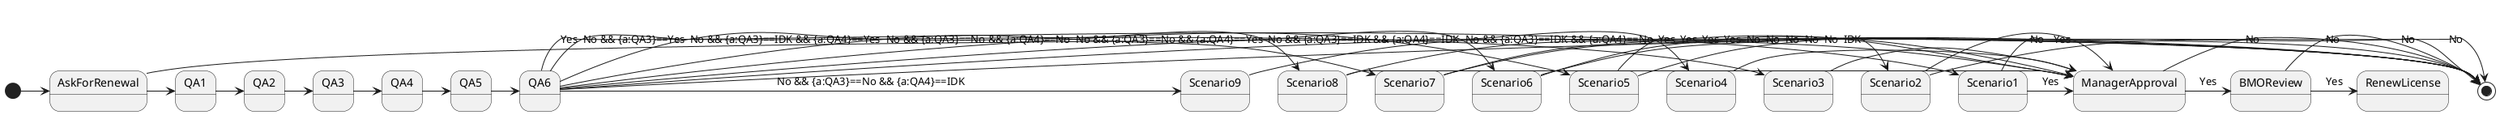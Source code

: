 @startuml

[*] -> AskForRenewal
AskForRenewal -> QA1
AskForRenewal -> [*]: No

QA1 -> QA2
QA2 -> QA3
QA3 -> QA4
QA4 -> QA5
QA5 -> QA6
QA6 -> Scenario1: Yes
QA6 -> Scenario2: IDK
QA6 -> Scenario3: No && {a:QA3}==Yes
QA6 -> Scenario4: No && {a:QA3}==IDK && {a:QA4}==No
QA6 -> Scenario5: No && {a:QA3}==IDK && {a:QA4}==Yes
QA6 -> Scenario6: No && {a:QA3}==IDK && {a:QA4}==IDK
QA6 -> Scenario7: No && {a:QA3}==No && {a:QA4}==No
QA6 -> Scenario8: No && {a:QA3}==No && {a:QA4}==Yes
QA6 -> Scenario9: No && {a:QA3}==No && {a:QA4}==IDK

Scenario1 -> ManagerApproval: Yes
Scenario2 -> ManagerApproval: Yes
Scenario3 -> ManagerApproval
Scenario4 -> ManagerApproval
Scenario5 -> ManagerApproval: Yes
Scenario6 -> ManagerApproval: Yes
Scenario7 -> ManagerApproval: Yes
Scenario8 -> ManagerApproval: Yes

Scenario1 -> [*]: No
Scenario2 -> [*]: No
Scenario5 -> [*]: No
Scenario6 -> [*]: No
Scenario7 -> [*]: No
Scenario8 -> [*]: No
Scenario9 -> [*]: No

ManagerApproval -> BMOReview: Yes
ManagerApproval -> [*]: No

BMOReview -> RenewLicense: Yes
BMOReview -> [*]: No

@enduml